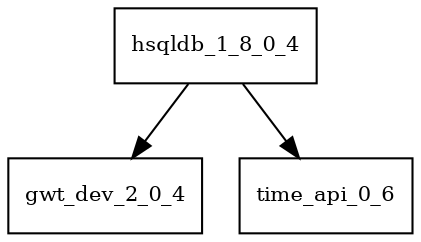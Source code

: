digraph hsqldb_1_8_0_4_dependencies {
  node [shape = box, fontsize=10.0];
  hsqldb_1_8_0_4 -> gwt_dev_2_0_4;
  hsqldb_1_8_0_4 -> time_api_0_6;
}
